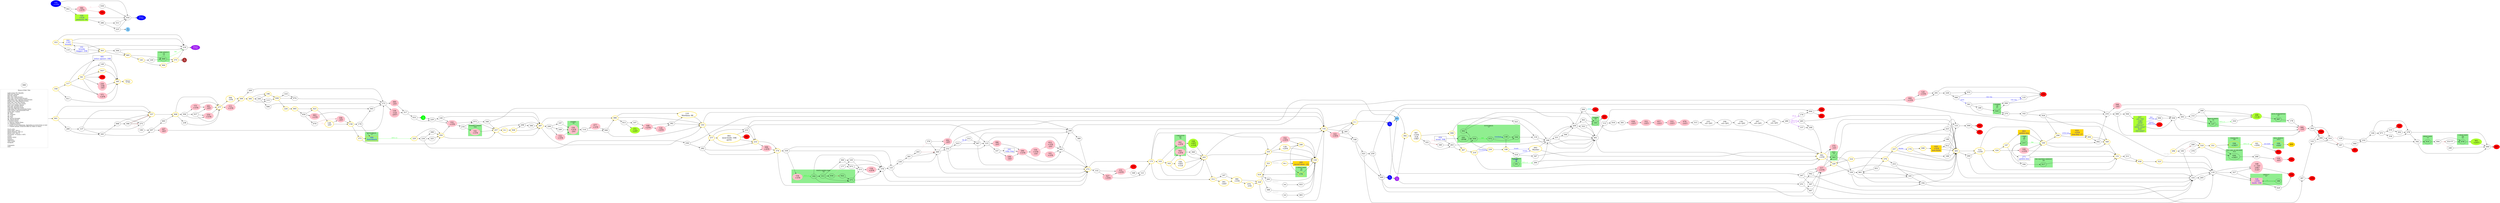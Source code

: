 digraph "Fighting Fantasy: House of Hell" {
	// graph defaults
	rankdir=LR
	mclimit=20
	nodesep=.3 // changes horizontal separation of nodes
	ranksep=.4 // changes vertical separation of nodes
	node [height=.7
		width=.7
		shape=ellipse]
	edge[weight=5]

	// a box for a graph label
	// note that you can override the defaults set above
	myTitle [label = "House of Hell: Title\n\n \
		Light Green Fill: Benefits\l \
		Pink Fill: Damage\l \
		Red Fill: Death\l \
		Blue Text: Items/Events\l \
		Blue Line: Forced Items/Events\l \
		Light Blue Line: Optional Items/Events\l \
		Purple Line: Dice Related Events\l \
		Pink Line: Stat Test Passed\l \
		Brown Line: Stat Test Failed\l \
		Grey Line: Hidden Option\l \
		Red Line: Possible Error\l \
		Gold Fill: Required Nodes\l \
		Light Blue Fill: Recommended Nodes\l \
		Gold Outline: Recommended Path\l \
		Green Box: Combat\l \
		SK: Skill\l \
		ST: Stamina\l \
		LK: Luck\l \
		FR: Fear\l \
		AT: Attack Strength\l \
		AR: Attack Round\l \
		*: Positive Status\l \
		**: Special Combat Rules\l \
		***: Negative Status\l \
		?: Chance of this happening, depending on instructions in text\l \
		+: Combat penalty (could be offset by skills or items)\l\l \
		Starts with:\l \
		Initial Skill: 1d6+6 \l \
		Initial Stamina: 2d6+12\l \
		Initial Luck: 1d6+6\l \
		Provisions: 10 meals (+4ST)\l \
		sword\l \
		leather armor\l \
		lantern\l \
		tinderbox\l \
		2d6+6 gold\l \
		backpack\l\l \
		Comments:\l \
		none\l"
		color = "gray"
		shape = "box"
		width = "6"]

	subgraph Required {
		node [style = "filled" color = "gold" fillcolor = "gold" fontcolor = "blue" shape = "rect"]
		295
		035
		003
		010
		400 [fontcolor = "black" shape = "octagon"]
	}

	subgraph Optional {
		node [style = "filled" color = "cadetblue1" fillcolor = "cadetblue1" fontcolor = "blue" shape = "rect"]
	}

	subgraph Required2 {
		node [style = "filled" color = "gold2" fillcolor = "gold2" fontcolor = "blue" shape = "rect"]
	}

	subgraph Recommended {
		node [penwidth=3 color = "gold"]
		001
		357
		008
		277
		394
		309
		395
		196
		028
		224
		005
		023
		128
		158
		373
		399
		220

		350
		257
		358.2
		358
		117
		341
		161
		385
		Return
		026
		287
		086
		110
		193
		377
		083
		233
		374
		272
		175
		103
		163
		226
		243
		312
		261
		380
		070
		329
		335
		139
		246
		170
		019
		321
		088.2
		295
		159
		132
		353.1
		353
		292
		303
		085
		145
		064
		375
		392
		397
		006
		367
		210
		230
		198
		093
		393
		320
		310
		276
		237
		174
		048
		035
		293
		113
		324
		147
		003
		160
		294
		010
		204
		349
		131
		058
		323
		296
		318
		351
		336
		181
		109
		400
	}

	subgraph Combat {
		style = "filled" color = "palegreen2"
		
		subgraph cluster_HUNCHBACK {
			label = "HUNCHBACK\n 7/7"
			399 [shape = "rect" fontcolor = "blue" label = "\N\n hunchback"]
		}
		
		subgraph cluster_ZOMBIE {
			label = "ZOMBIE\n 7/6"
			236 [style = "filled" color = "pink" label = "\N\n +2FR\n -2ST"]
		}
		
		subgraph cluster_INVISIBLE_ENEMY {
			label = "INVISIBLE ENEMY\n 10/4"
			142 [style = "filled" color = "pink" label = "\N\n +1FR"]
		}
		
		subgraph cluster_WHITE_HAIRED_MAN {
			label = "WHITE-HAIRED MAN\n 7/9"
			154 [style = "filled" color = "pink" label = "\N\n +1FR"]
			162
			313
			034
			022
			271
		}
		
		subgraph cluster_ZOMBIE2 {
			label = "2 ZOMBIE\n 7/6\n 6/6"
			020
		}
		
		subgraph cluster_SKELETON {
			label = "2 SKELETON\n 6/6\n 7/6"
			041 [style = "filled" color = "pink" label = "\N\n +2FR"]
			043 [style = "filled" color = "pink" label = "\N\n +2FR"]
		}
		
		subgraph cluster_GREAT_DANE {
			label = "2 GREAT DANE\n 7/6\n 6/6"
			170
		}

		subgraph cluster_FIRE_SPRITE {
			label = "2 FIRE SPRITE**\n 7/4\n 7/3"
			009
		}
		
		subgraph cluster_BATS {
			label = "BATS\n 4/4"
			343
		}

		subgraph cluster_THE_MASTERS_SERVENT {
			label = "THE MASTER'S SERVENT\n 8/9"
			017
		}

		subgraph cluster_MAN {
			label = "2 MAN\n 7/8\n 8/9"
			215
		}

		subgraph cluster_FRANKLINS {
			label = "FRANKLINS\n 8/8"
			336 [label = "\N\n +3AT?"]
		}

		subgraph cluster_HELL_DEMON {
			label = "HELL DEMON\n 14/12"
			109 [label = "\N\n +6AT"]
		}

		subgraph cluster_THE_EARL_OF_DRUMER {
			label = "THE EARL OF DRUMER\n 9/10"
			030 [label = "\N\n +3AT?"]
		}
		
		subgraph cluster_GHOUL {
			label = "GHOUL**\n 8/7"
			126 [shape = "rect" fontcolor = "blue" style = "filled" color = "pink" label = "\N\n +2FR\n knife: 3SK"]
			186
		}
		
		subgraph cluster_GREAT_DANE2 {
			label = "GREAT DANE\n 7/5"
			014
		}
		
		subgraph cluster_GREAT_DANE3 {
			label = "2 GREAT DANE\n 6/6\n 6/5"
			078
		}

		subgraph cluster_MAN_IN_WHITE {
			label = "MAN IN WHITE\n 7/9"
			127
		}
		
		subgraph cluster_DEVIL_WORSHIPPER {
			label = "DEVIL-WORSHIPPER\n 8/7"
			087
		}
		
		subgraph cluster_LEADER {
			label = "LEADER\n 8/9"
			143
		}
		
		subgraph cluster_HUNCHBACK2 {
			label = "HUNCHBACK\n 7/7"
			183 [label = "\N\n -2ESK"]
			056
			302
			164
			072
			138
		}
		
		subgraph cluster_HUNCHBACK3 {
			label = "HUNCHBACK\n 7/7"
			191
		}
	}

	subgraph Death {
		node [style = "filled" color = "red"]
		007
		052
		067
		082
		171
		172
		180
		182
		201
		219
		245
		254
		274
		301
		326
		328
		331
		362
		365
		396
	}

	subgraph Boost {
		node [style = "filled" color = "greenyellow"]
		010 [shape = "rect" fontcolor = "blue" label = "\N\n +2LK\n iron key: 27"]
		035 [shape = "rect" fontcolor = "blue" label = "\N\n +3LK\n kris knife"]
		070 [label = "\N\n -1FR"]
		156 [shape = "rect" fontcolor = "blue" label = "\N\n +2LK\n pentacle: 66"]
		208 [label = "\N\n +1LK"]
		226 [label = "\N\n +4ST\n +1LK"]
		227 [shape = "rect" fontcolor = "blue" label = "\N\n +0~7ST\n -1SK?\n -2FR?\n cheese?\n white wine?\n fish?\n red wine?"]
		261 [label = "\N\n +4ST"]
		292 [shape = "rect" fontcolor = "blue" label = "\N\n +3ST\n brandy"]
		338 [label = "\N\n +4ST\n +1LK"]
		372 [label = "\N\n +2ST"]
		383 [label = "\N\n +2ST?"]
		394 [label = "\N\n -1FR"]
	}

	subgraph Damage {
		node [style = "filled" color = "pink"]
		027 [label = "\N\n +3FR"]
		038 [label = "\N\n -1ST?"]
		053 [label = "\N\n +1FR\n -2ST"]
		057 [label = "\N\n -1ST?"]
		063 [label = "\N\n +1FR"]
		069 [label = "\N\n +1FR"]
		076 [label = "\N\n -1ST?"]
		077 [label = "\N\n +1FR"]
		098 [label = "\N\n +3FR"]
		100 [label = "\N\n +1FR"]
		101 [label = "\N\n +1FR"]
		104 [label = "\N\n -4ST"]
		106 [label = "\N\n -2ST"]
		111 [label = "\N\n +1FR"]
		113 [label = "\N\n +1FR"]
		120 [label = "\N\n +1FR"]
		124 [label = "\N\n +2FR"]
		128 [label = "\N\n -2ST"]
		134 [label = "\N\n +2FR"]
		136 [label = "\N\n -1LK\n -2ST?"]
		139 [label = "\N\n +2FR"]
		148 [label = "\N\n -1~3ST\n -2SK?\n -1LK?"]
		150 [label = "\N\n +1FR\n -1ST"]
		151 [label = "\N\n +1FR"]
		152 [label = "\N\n +1FR"]
		168 [label = "\N\n +2FR"]
		181 [label = "\N\n +3FR"]
		199 [label = "\N\n -3ST"]
		217 [label = "\N\n +1FR"]
		222 [label = "\N\n +3FR"]
		231 [label = "\N\n +2FR"]
		250 [label = "\N\n +1FR"]
		256 [label = "\N\n -1SK\n -3ST"]
		262 [label = "\N\n -2ST"]
		267 [label = "\N\n -4ST"]
		290 [label = "\N\n +1FR"]
		332 [label = "\N\n +1FR"]
		333 [label = "\N\n -1ST?"]
		352 [label = "\N\n -1ST?"]
		354 [label = "\N\n +3FR"]
		360 [label = "\N\n -2ST"]
		366 [label = "\N\n -1ST"]
		370 [label = "\N\n -1ST"]
		371 [label = "\N\n +2FR"]
		380 [label = "\N\n +1FR"]
		384 [label = "\N\n +2FR"]
		386 [label = "\N\n -2ST"]
		391 [label = "\N\n -2ST"]
		393 [label = "\N\n +1FR"]
		397 [label = "\N\n +1FR\n -1LK\n -1SK?"]
		398 [label = "\N\n -3ST"]
	}

	subgraph Key_Item {
		node [fontcolor = "blue" shape = "rect"]
		003 [label = "\N\n golden key"]
		050 [label = "\N\n wood: 3SK"]
		081 [label = "\N\n letter opener: 3SK"]
		083 [label = "\N\n meat-knife: 3SK\n garlic"]
		093 [label = "\N\n Murder"]
		110 [label = "\N\n Mordana: 88"]
		192 [label = "\N\n brandy\n dagger: 2SK"]
		242 [label = "\N\n ruby ring"]
		273 [label = "\N\n golden key"]
		295 [label = "\N\n secret door: -10"]
	}

	subgraph Azazel {
		node [style = "filled" color = "green" fontcolor="white" fixedsize = true label = "To\n 358"]
		358 [label = "\N"]
		358.1
		358.2
		Return [label = "Return\n to Text" fixedsize = false]
	}

	subgraph Mordana {
		node [label = "088"]
		088.1
		088.2
		088.3
	}

	subgraph Drawing_Room {
		node [style = "filled" color = "purple" fontcolor="white" fixedsize = true label = "To\n 353"]
		353 [label = "\N"]
		353.1
		353.2
		Return2 [label = "Return\n to Text" fixedsize = false]
	}

	subgraph Drawing_Room_Trap {
		node [style = "filled" color = "brown" fontcolor="white" fixedsize = true label = "To\n 392"]
		392 [label = "\N"]
		392.1
	}

	subgraph Study_Secret {
		node [style = "filled" color = "skyblue1" fixedsize = true label = "To\n 241"]
		241 [label = "\N"]
		241.1
	}

	subgraph Study {
		node [style = "filled" color = "blue" fontcolor="white" fixedsize = true label = "To\n 195"]
		195 [label = "\N\n +1FR" fixedsize = false]
		195.1
		195.2
		Return3 [label = "Return\n to Text" fixedsize = false]
	}

	subgraph Torture {
		235 [label = "\N\n +0~5PT"]
		194 [label = "\N\n +0~5PT"]
		130 [label = "\N\n +0~5PT"]
		297 [label = "\N\n +0~5PT"]
		141 [label = "\N\n +0~5PT"]
	}

	{
		rank = same
		001
		358
		353
		195
	}
	/*
	{
		rank = same
		061
		165
	}
	*/
	myTitle -> 001
	001 -> 357
	001 -> 275
	001 -> 289
	002 -> 200
	002 -> 272
	003 -> 160
	004 -> 396
	004 -> 201
	005 -> 023
	005 -> 059
	006 -> 367
	006 -> 025
	007
	008 -> 277
	008 -> 304
	008 -> 238
	009 -> 218 [color = "green" fontcolor = "green" label = "flee"]
	009 -> 375
	010 -> 204
	011 -> 385
	012 -> 133
	012 -> 293
	013 -> 372
	013 -> 107
	014 -> 094
	015 -> 212 [color = "blue" fontcolor = "blue" label = "key"]
	015 -> 047
	016 -> 381
	017 -> 131
	018 -> 191 [color = "blue" fontcolor = "blue" label = "weapon"]
	018 -> 093 [color = "blue" fontcolor = "blue" label = "brandy"]
	018 -> 347
	019 -> 388
	019 -> 321
	019 -> 283
	020 -> 270
	020 -> 090
	021 -> 259
	021 -> 118
	022 -> 271
	023 -> 045
	023 -> 128
	024 -> 349
	024 -> 294
	024 -> 216
	025 -> 116
	026 -> 298
	026 -> 287
	027 -> 231
	027 -> 121
	028 -> 224
	028 -> 074
	028 -> 319
	029 -> 254
	030 -> 288
	031 [label = "\N***"]
	031 -> 078
	032 -> 326
	033 -> 358.1 -> 229
	033 -> 229
	034 -> 177 [color = "pink" fontcolor = "pink" label = "SK"]
	034 -> 022 [color = "brown"]
	035 -> 293
	035 -> 012
	036 -> 305
	036 -> 366
	037 -> 277
	037 -> 391
	037 -> 250
	038 -> 352
	039 -> 054
	040 -> 086
	040 -> 193
	041 -> 338
	041 -> 243
	042 -> 316
	042 -> 217
	043 -> 368
	044 -> 227
	044 -> 036
	045 -> 173
	046 -> 361 [color = "blue" fontcolor = "blue" label = "garlic"]
	046 -> 135 [color = "blue" fontcolor = "blue" label = "ruby ring"]
	046 -> 032
	047 -> 200
	047 -> 123
	047 -> 272
	048 -> 035
	049 -> 195.1
	049 -> 307
	049 -> 217
	050 -> 183
	050 -> 263
	//051 -> 061
	051 -> 276
	052
	053 -> 002
	054 -> Return3
	055 -> 159
	056 -> 072 [color = "green" fontcolor = "green" label = "3AR"]
	057 -> 333
	058 -> 118
	058 -> 323
	059 -> 079
	059 -> 023
	059 -> 063
	060 -> 007
	061 -> 051 [dir = both color = "grey:black" fontcolor = "grey" label = "secret door"]
	061 -> 165 [dir = both]
	061 -> 356
	061 -> 293
	062 -> 156
	062 -> 384
	063 -> 158
	064 -> 375
	065 -> 159
	066 -> 232
	067
	068 -> 306
	068 -> 357
	069 -> 291
	069 -> 120
	070 -> 329
	071 -> 214
	071 -> 334
	072 -> 138 [color = "blue" fontcolor = "blue" label = "hunchback"]
	072 -> 164
	073 -> 257
	073 -> 346
	074 -> 173
	075 -> 378
	075 -> 213
	076 -> 315
	077 -> 040
	078 -> 383
	079 -> 106 [color = "brown"]
	079 -> 128 [color = "pink" fontcolor = "pink" label = "ISK"]
	080 -> 187
	080 -> 314
	081 -> 385
	082
	083 -> 362
	083 -> 255
	083 -> 233
	084 -> 036
	085 -> 009
	085 -> 145
	086 -> 013
	086 -> 110
	086 -> 193
	087 -> 178
	088.1 -> 065
	088.2 -> 295
	088.3 -> 055
	089 -> 305
	089 -> 044
	089 -> 366
	090 -> 135 [color = "blue" fontcolor = "blue" label = "ruby ring"]
	090 -> 326
	091 -> 112
	091 -> 393
	092 -> 216
	092 -> 349
	093 -> 393
	093 -> 166
	094 -> 078
	094 -> 240 [color = "pink" fontcolor = "pink" label = "LK"]
	094 -> 031 [color = "brown"]
	095 -> 008
	096 -> 173
	097 -> 316
	097 -> 217
	098 -> 374
	099 -> 082
	099 -> 067
	100 -> 131
	100 -> 160
	101 -> 002
	102 -> 216
	102 -> 024
	103 -> 163
	103 -> 041
	103 -> 243
	104 -> 180
	105 -> 378
	105 -> 213
	106 -> 158
	107 -> 168
	108 -> 021
	108 -> 049
	109 -> 400
	110 -> 193
	111 -> 309
	112 -> 004
	112 -> 016
	113 -> 131
	113 -> 160
	113 -> 324
	114 -> 077
	114 -> 040
	115 -> 028
	116 -> 091
	116 -> 166
	117 -> 081
	117 -> 341
	117 -> 371
	118 -> 327
	118 -> 126
	118 -> 148
	119 -> 192
	119 -> 303
	120 -> 291
	121 -> 175
	122 -> 314
	122 -> 080
	122 -> 328
	123 -> 386
	123 -> 337
	123 -> 002
	124 -> 382
	125 -> 239
	125 -> 272
	126 -> 029
	126 -> 186 [dir = both color = "green:black" fontcolor = "green" label = "2L"]
	127 -> 359 [color = "green" fontcolor = "green" label = "EST<=2"]
	127 -> 366
	128 -> 106
	128 -> 158
	129 -> 232
	130 -> 297
	131 -> 211
	131 -> 058
	132 -> 353.1
	132 -> 285
	132 -> 222
	133 -> 099
	134 -> 378
	135 -> 326
	136 -> 317
	137 -> 345
	137 -> 275
	137 -> 357
	138 -> 198
	138 -> 164
	139 -> 246
	139 -> 159
	140 -> 332
	140 -> 287
	141 -> 280
	142 -> 257
	143 -> 301
	144 -> 071
	144 -> 278
	145 -> 169
	145 -> 064
	146 -> 133
	146 -> 293
	147 -> 184
	147 -> 003
	148 -> 254
	149 -> 385
	150 -> 101 [color = "pink" fontcolor = "pink" label = "LK"]
	150 -> 053 [color = "brown"]
	151 -> 391
	151 -> 277
	152 -> 236
	153 -> 208
	153 -> 268
	154 -> 162 [color = "green" fontcolor = "green" label = "EST<=5"]
	155 -> 231
	155 -> 027
	156 -> 286
	156 -> 054
	157 -> 248
	158 -> 179
	158 -> 373
	159 -> 132
	160 -> 092
	160 -> 294
	160 -> 349
	161 [label = "\N*"]
	161 -> 385
	162 -> 271
	162 -> 313
	162 -> 378
	163 -> 226
	163 -> 043
	163 -> 243
	164 -> 116
	//165 -> 061
	165 -> 356
	165 -> 293
	166 -> 221
	166 -> 209
	166 -> 091
	167 -> 380
	168 -> 124
	168 -> 382
	169 -> 009
	170 -> 159
	170 -> 019
	171
	172
	173 -> 136
	173 -> 360
	174 -> 048
	174 -> 293
	175 -> 312
	175 -> 335
	175 -> 103
	175 -> 132
	176 -> 004
	177 -> 075
	177 -> 105
	178 -> 366
	179 -> 399
	179 -> 045
	180
	181 -> 109 [color = "blue" fontcolor = "blue" label = "kris knife"]
	181 -> 052
	182
	183 -> 056
	184 -> 017
	184 -> 215
	185 -> 379 [color = "pink" fontcolor = "pink" label = "LK"]
	185 -> 206 [color = "brown"]
	185 -> 316
	//186 -> 126
	187 -> 365
	187 -> 066 [color = "grey" fontcolor = "grey" label = "pentacle"]
	188 -> 133
	188 -> 293
	189 -> 020
	190 -> 207
	191 -> 284 [color = "green" fontcolor = "green" label = "EST<=5"]
	192 -> 303
	192 -> 218
	193 -> 132
	193 -> 377
	193 -> 233
	194 -> 130
	195.1 -> 353.2
	195.2 -> 247
	195.1 -> 241
	195.2 -> 241
	195 -> 062
	195 -> 054
	196 -> 028
	197 -> 236
	198 -> 018
	198 -> 093 [color = "blue" fontcolor = "blue" label = "brandy"]
	199 -> 290
	200 -> 069
	200 -> 389
	201
	202 -> 278
	203 -> 376 [color = "pink" fontcolor = "pink" label = "LK"]
	203 -> 369 [color = "brown"]
	204 -> 092
	204 -> 349
	205 -> 118
	206 -> 318
	207 -> 095
	207 -> 267
	208 -> 087
	209 -> 322
	209 -> 266
	209 -> 363
	209 -> 091
	210 -> 230 [color = "blue" fontcolor = "blue" label = "hunchback"]
	210 -> 393
	210 -> 166
	211 -> 058
	212 -> 047
	213 -> 134
	213 -> 378
	214 -> 245
	214 -> 202
	215 -> 160 [color = "green" fontcolor = "green" label = "flee"]
	215 -> 273
	216 -> 398
	216 -> 089
	217 -> 370
	217 -> 320
	217 -> 343
	218 -> Return2
	219
	220 -> 350
	220 -> 234
	221 -> 344
	221 -> 209
	221 -> 091
	222 -> 353.1
	222 -> 285
	222 -> 108
	223 -> 133
	223 -> 293
	224 -> 005
	225 -> 241.1
	225 -> 054
	226 -> 243
	226 -> 043
	227 -> 172 [color = "blue" fontcolor = "blue" label = "cheese/\n white wine"]
	227 -> 084 [color = "blue" fontcolor = "blue" label = "fish/\n red wine"]
	227 -> 036
	228 -> 032
	228 -> 046
	229 -> 140
	229 -> 332
	230 -> 198
	230 -> 302
	231 -> 171 [color = "brown"]
	231 -> 348 [color = "pink" fontcolor = "pink" label = "SK"]
	232 -> 342
	232 -> 144
	233 -> 098
	233 -> 374
	234 -> 258
	234 -> 308
	234 -> 325
	235 -> 194
	236 -> 114
	237 -> 223
	237 -> 188
	237 -> 174 [color = "blue" fontcolor = "blue" label = "Murder"]
	237 -> 146
	238 -> 277
	239 -> 369
	239 -> 281
	240 -> 060
	241 -> 209
	242 -> 290
	243 -> 312
	243 -> 335
	243 -> 132
	244 -> 115
	244 -> 196
	244 -> 096
	245
	246 -> 159
	246 -> 170
	247 -> 217
	247 -> 307
	247 -> 316
	248 -> 393
	249 -> 236
	250 -> 277
	251 -> 097
	251 -> 042
	252 -> 200
	252 -> 123
	252 -> 015
	252 -> 272
	253 -> 293
	253 -> 165
	254
	255 -> 200
	255 -> 123
	255 -> 233
	256 -> 385
	257 -> 358.2 -> 026
	257 -> 298
	257 -> 287
	258 -> 132
	258 -> 282
	259 -> 049
	259 -> 118
	260 -> 113
	260 -> 316
	261 -> 380
	262 -> 241
	263 -> 367
	263 -> 056
	264 -> 314
	264 -> 080
	264 -> 328
	265 -> 248
	265 -> 293
	266 -> 182 [color = "cyan3" fontcolor = "cyan3" label = "knife"]
	266 -> 143
	267 -> 173
	268 -> 208
	268 -> 127
	269 -> 173
	270 -> 102
	271 -> 378
	271 -> 213
	272 -> 155
	272 -> 175
	273 -> 131
	273 -> 160
	274
	275 -> 357
	276 -> 253
	276 -> 237
	277 -> 394
	277 -> 111
	278 -> 342
	278 -> 060
	279 -> 073
	279 -> 142
	280 -> 265 [color = "purple" fontcolor = "purple" label = "PT>=12"]
	280 -> 157 [color = "purple" fontcolor = "purple" label = "PT=8~11"]
	280 -> 176 [color = "purple" fontcolor = "purple" label = "PT<8"]
	281 -> 369
	281 -> 203
	282 -> 377
	282 -> 098
	282 -> 374
	283 -> 088.3 [color = "grey" fontcolor = "grey" label = "Mordana"]
	283 -> 159
	284 -> 393
	284 -> 166
	285 -> 353.1
	285 -> 108
	286 -> 225
	286 -> 311
	287 -> 299
	287 -> 086
	287 -> 193
	288 -> 104
	289 -> 345
	289 -> 137
	290 -> 002
	290 -> 150
	291 -> 326
	291 -> 228
	292 -> 192
	292 -> 303
	292 -> 218
	293 -> 113
	293 -> 260
	293 -> 316
	294 -> 010 [color = "blue" fontcolor = "blue" label = "golden key"]
	294 -> 204
	295 -> 159
	296 -> 318
	296 -> 185
	297 -> 141
	298 -> 390
	298 -> 287
	299 -> 249
	299 -> 197
	299 -> 152
	300 -> 075
	300 -> 105
	301
	302 -> 393
	302 -> 166
	303 -> 085
	303 -> 364
	304 -> 151
	304 -> 037
	304 -> 250
	305 -> 127
	305 -> 153
	306 -> 190 [color = "pink" fontcolor = "pink" label = "LK"]
	306 -> 357 [color = "brown:black"]
	306 -> 275 [color = "brown:black"]
	307 -> 217
	307 -> 316
	308 -> 350
	309 -> 269
	309 -> 395
	//310 -> 320
	310 -> 276
	311 -> 054
	312 -> 261
	312 -> 167
	313 -> 034
	313 -> 300
	313 -> 271
	314 -> 129 [color = "pink" fontcolor = "pink" label = "LK"]
	314 -> 187 [color = "brown"]
	315 -> 235
	316 -> 205
	316 -> 118
	317 -> 287
	317 -> 033
	318 -> 030
	318 -> 351
	319 -> 074
	320 -> 293
	320 -> 330
	320 -> 310 [dir = both color = "grey:black" fontcolor = "grey" label = "secret door"]
	321 -> 088.2 [color = "grey" fontcolor = "grey" label = "Mordana"]
	321 -> 159
	322 -> 143
	322 -> 091
	323 -> 296 [color = "grey" fontcolor = "grey" label = "iron key"]
	323 -> 118
	324 -> 147
	324 -> 100
	325 -> 350
	326
	327 -> 148
	327 -> 126
	328
	329 -> 335
	329 -> 132
	330 -> 165
	330 -> 356
	330 -> 061
	331
	332 -> 073
	332 -> 279
	333 -> 076
	334 -> 278
	335 -> 159
	335 -> 139
	335 -> 354
	336 -> 181 [color = "green" fontcolor = "green" label = "EST<=6"]
	337 -> 242
	337 -> 199
	338 -> 243
	339 -> 154
	339 -> 125
	339 -> 252
	340 -> 263
	341 -> 149
	341 -> 274
	341 -> 256
	341 -> 161
	341 -> 081
	341 -> 371
	342 -> 060
	342 -> 014
	343 -> 293
	343 -> 330
	344 -> 209
	344 -> 091
	345 -> 207
	345 -> 068
	346 -> 257
	346 -> 132
	347 -> 091
	348 -> 121
	349 -> 131
	350 -> 332
	350 -> 257
	351 -> 336
	351 -> 030
	352 -> 057
	353.1 -> 392
	353.2 -> 392
	353.1 -> 195.2
	353.2 -> 251
	353 -> 119
	353 -> 218
	353 -> 292
	354 -> 159
	354 -> 246
	355 -> 050 [color = "pink" fontcolor = "pink" label = "LK"]
	355 -> 340 [color = "brown"]
	355 -> 263
	356 -> 387
	356 -> 293
	357 -> 008
	358 -> 117
	358 -> 011
	359 -> 208
	360 -> 317
	361 -> 189
	361 -> 270
	361 -> 090
	362
	363 -> 143
	363 -> 091
	364 -> 218
	364 -> 085
	365
	366 -> 264
	367 -> 210
	368 -> 243
	369 -> 262
	369 -> 252
	369 -> 272
	370 -> 293
	371 -> 385
	372 -> 168
	373 -> 350
	373 -> 399
	374 -> 339
	374 -> 272
	375 -> 392.1
	375 -> 218
	376 -> 262
	376 -> 369
	377 -> 083
	377 -> 255
	377 -> 233
	378 -> 125
	378 -> 272
	379 -> 318
	380 -> 070
	380 -> 329
	381 -> 038
	382 -> 110
	382 -> 193
	383 -> 060
	384 -> 331 [color = "brown"]
	384 -> 039 [color = "pink" fontcolor = "pink" label = "SK"]
	385 -> Return
	386 -> 290
	387 -> 122
	387 -> 219
	388 -> 088.1 [color = "grey" fontcolor = "grey" label = "Mordana"]
	388 -> 159
	389 -> 272
	390 -> 287
	391 -> 277
	392 -> 397
	393 -> 370
	393 -> 320
	393 -> 343
	394 -> 309
	395 -> 196
	395 -> 115
	395 -> 244
	396
	397 -> 006
	397 -> 355
	398 -> 264
	399 -> 220 [color = "green" fontcolor = "green" label = "EST<=4"]
	400



	

	001 [fontsize=20]
	002 [fontsize=20]
	003 [fontsize=20]
	004 [fontsize=20]
	005 [fontsize=20]
	006 [fontsize=20]
	007 [fontsize=20]
	008 [fontsize=20]
	009 [fontsize=20]
	010 [fontsize=20]
	011 [fontsize=20]
	012 [fontsize=20]
	013 [fontsize=20]
	014 [fontsize=20]
	015 [fontsize=20]
	016 [fontsize=20]
	017 [fontsize=20]
	018 [fontsize=20]
	019 [fontsize=20]
	020 [fontsize=20]
	021 [fontsize=20]
	022 [fontsize=20]
	023 [fontsize=20]
	024 [fontsize=20]
	025 [fontsize=20]
	026 [fontsize=20]
	027 [fontsize=20]
	028 [fontsize=20]
	029 [fontsize=20]
	030 [fontsize=20]
	031 [fontsize=20]
	032 [fontsize=20]
	033 [fontsize=20]
	034 [fontsize=20]
	035 [fontsize=20]
	036 [fontsize=20]
	037 [fontsize=20]
	038 [fontsize=20]
	039 [fontsize=20]
	040 [fontsize=20]
	041 [fontsize=20]
	042 [fontsize=20]
	043 [fontsize=20]
	044 [fontsize=20]
	045 [fontsize=20]
	046 [fontsize=20]
	047 [fontsize=20]
	048 [fontsize=20]
	049 [fontsize=20]
	050 [fontsize=20]
	051 [fontsize=20]
	052 [fontsize=20]
	053 [fontsize=20]
	054 [fontsize=20]
	055 [fontsize=20]
	056 [fontsize=20]
	057 [fontsize=20]
	058 [fontsize=20]
	059 [fontsize=20]
	060 [fontsize=20]
	061 [fontsize=20]
	062 [fontsize=20]
	063 [fontsize=20]
	064 [fontsize=20]
	065 [fontsize=20]
	066 [fontsize=20]
	067 [fontsize=20]
	068 [fontsize=20]
	069 [fontsize=20]
	070 [fontsize=20]
	071 [fontsize=20]
	072 [fontsize=20]
	073 [fontsize=20]
	074 [fontsize=20]
	075 [fontsize=20]
	076 [fontsize=20]
	077 [fontsize=20]
	078 [fontsize=20]
	079 [fontsize=20]
	080 [fontsize=20]
	081 [fontsize=20]
	082 [fontsize=20]
	083 [fontsize=20]
	084 [fontsize=20]
	085 [fontsize=20]
	086 [fontsize=20]
	087 [fontsize=20]
	088 [fontsize=20]
	089 [fontsize=20]
	090 [fontsize=20]
	091 [fontsize=20]
	092 [fontsize=20]
	093 [fontsize=20]
	094 [fontsize=20]
	095 [fontsize=20]
	096 [fontsize=20]
	097 [fontsize=20]
	098 [fontsize=20]
	099 [fontsize=20]
	100 [fontsize=20]
	101 [fontsize=20]
	102 [fontsize=20]
	103 [fontsize=20]
	104 [fontsize=20]
	105 [fontsize=20]
	106 [fontsize=20]
	107 [fontsize=20]
	108 [fontsize=20]
	109 [fontsize=20]
	110 [fontsize=20]
	111 [fontsize=20]
	112 [fontsize=20]
	113 [fontsize=20]
	114 [fontsize=20]
	115 [fontsize=20]
	116 [fontsize=20]
	117 [fontsize=20]
	118 [fontsize=20]
	119 [fontsize=20]
	120 [fontsize=20]
	121 [fontsize=20]
	122 [fontsize=20]
	123 [fontsize=20]
	124 [fontsize=20]
	125 [fontsize=20]
	126 [fontsize=20]
	127 [fontsize=20]
	128 [fontsize=20]
	129 [fontsize=20]
	130 [fontsize=20]
	131 [fontsize=20]
	132 [fontsize=20]
	133 [fontsize=20]
	134 [fontsize=20]
	135 [fontsize=20]
	136 [fontsize=20]
	137 [fontsize=20]
	138 [fontsize=20]
	139 [fontsize=20]
	140 [fontsize=20]
	141 [fontsize=20]
	142 [fontsize=20]
	143 [fontsize=20]
	144 [fontsize=20]
	145 [fontsize=20]
	146 [fontsize=20]
	147 [fontsize=20]
	148 [fontsize=20]
	149 [fontsize=20]
	150 [fontsize=20]
	151 [fontsize=20]
	152 [fontsize=20]
	153 [fontsize=20]
	154 [fontsize=20]
	155 [fontsize=20]
	156 [fontsize=20]
	157 [fontsize=20]
	158 [fontsize=20]
	159 [fontsize=20]
	160 [fontsize=20]
	161 [fontsize=20]
	162 [fontsize=20]
	163 [fontsize=20]
	164 [fontsize=20]
	165 [fontsize=20]
	166 [fontsize=20]
	167 [fontsize=20]
	168 [fontsize=20]
	169 [fontsize=20]
	170 [fontsize=20]
	171 [fontsize=20]
	172 [fontsize=20]
	173 [fontsize=20]
	174 [fontsize=20]
	175 [fontsize=20]
	176 [fontsize=20]
	177 [fontsize=20]
	178 [fontsize=20]
	179 [fontsize=20]
	180 [fontsize=20]
	181 [fontsize=20]
	182 [fontsize=20]
	183 [fontsize=20]
	184 [fontsize=20]
	185 [fontsize=20]
	186 [fontsize=20]
	187 [fontsize=20]
	188 [fontsize=20]
	189 [fontsize=20]
	190 [fontsize=20]
	191 [fontsize=20]
	192 [fontsize=20]
	193 [fontsize=20]
	194 [fontsize=20]
	195 [fontsize=20]
	196 [fontsize=20]
	197 [fontsize=20]
	198 [fontsize=20]
	199 [fontsize=20]
	200 [fontsize=20]
	201 [fontsize=20]
	202 [fontsize=20]
	203 [fontsize=20]
	204 [fontsize=20]
	205 [fontsize=20]
	206 [fontsize=20]
	207 [fontsize=20]
	208 [fontsize=20]
	209 [fontsize=20]
	210 [fontsize=20]
	211 [fontsize=20]
	212 [fontsize=20]
	213 [fontsize=20]
	214 [fontsize=20]
	215 [fontsize=20]
	216 [fontsize=20]
	217 [fontsize=20]
	218 [fontsize=20]
	219 [fontsize=20]
	220 [fontsize=20]
	221 [fontsize=20]
	222 [fontsize=20]
	223 [fontsize=20]
	224 [fontsize=20]
	225 [fontsize=20]
	226 [fontsize=20]
	227 [fontsize=20]
	228 [fontsize=20]
	229 [fontsize=20]
	230 [fontsize=20]
	231 [fontsize=20]
	232 [fontsize=20]
	233 [fontsize=20]
	234 [fontsize=20]
	235 [fontsize=20]
	236 [fontsize=20]
	237 [fontsize=20]
	238 [fontsize=20]
	239 [fontsize=20]
	240 [fontsize=20]
	241 [fontsize=20]
	242 [fontsize=20]
	243 [fontsize=20]
	244 [fontsize=20]
	245 [fontsize=20]
	246 [fontsize=20]
	247 [fontsize=20]
	248 [fontsize=20]
	249 [fontsize=20]
	250 [fontsize=20]
	251 [fontsize=20]
	252 [fontsize=20]
	253 [fontsize=20]
	254 [fontsize=20]
	255 [fontsize=20]
	256 [fontsize=20]
	257 [fontsize=20]
	258 [fontsize=20]
	259 [fontsize=20]
	260 [fontsize=20]
	261 [fontsize=20]
	262 [fontsize=20]
	263 [fontsize=20]
	264 [fontsize=20]
	265 [fontsize=20]
	266 [fontsize=20]
	267 [fontsize=20]
	268 [fontsize=20]
	269 [fontsize=20]
	270 [fontsize=20]
	271 [fontsize=20]
	272 [fontsize=20]
	273 [fontsize=20]
	274 [fontsize=20]
	275 [fontsize=20]
	276 [fontsize=20]
	277 [fontsize=20]
	278 [fontsize=20]
	279 [fontsize=20]
	280 [fontsize=20]
	281 [fontsize=20]
	282 [fontsize=20]
	283 [fontsize=20]
	284 [fontsize=20]
	285 [fontsize=20]
	286 [fontsize=20]
	287 [fontsize=20]
	288 [fontsize=20]
	289 [fontsize=20]
	290 [fontsize=20]
	291 [fontsize=20]
	292 [fontsize=20]
	293 [fontsize=20]
	294 [fontsize=20]
	295 [fontsize=20]
	296 [fontsize=20]
	297 [fontsize=20]
	298 [fontsize=20]
	299 [fontsize=20]
	300 [fontsize=20]
	301 [fontsize=20]
	302 [fontsize=20]
	303 [fontsize=20]
	304 [fontsize=20]
	305 [fontsize=20]
	306 [fontsize=20]
	307 [fontsize=20]
	308 [fontsize=20]
	309 [fontsize=20]
	310 [fontsize=20]
	311 [fontsize=20]
	312 [fontsize=20]
	313 [fontsize=20]
	314 [fontsize=20]
	315 [fontsize=20]
	316 [fontsize=20]
	317 [fontsize=20]
	318 [fontsize=20]
	319 [fontsize=20]
	320 [fontsize=20]
	321 [fontsize=20]
	322 [fontsize=20]
	323 [fontsize=20]
	324 [fontsize=20]
	325 [fontsize=20]
	326 [fontsize=20]
	327 [fontsize=20]
	328 [fontsize=20]
	329 [fontsize=20]
	330 [fontsize=20]
	331 [fontsize=20]
	332 [fontsize=20]
	333 [fontsize=20]
	334 [fontsize=20]
	335 [fontsize=20]
	336 [fontsize=20]
	337 [fontsize=20]
	338 [fontsize=20]
	339 [fontsize=20]
	340 [fontsize=20]
	341 [fontsize=20]
	342 [fontsize=20]
	343 [fontsize=20]
	344 [fontsize=20]
	345 [fontsize=20]
	346 [fontsize=20]
	347 [fontsize=20]
	348 [fontsize=20]
	349 [fontsize=20]
	350 [fontsize=20]
	351 [fontsize=20]
	352 [fontsize=20]
	353 [fontsize=20]
	354 [fontsize=20]
	355 [fontsize=20]
	356 [fontsize=20]
	357 [fontsize=20]
	358 [fontsize=20]
	359 [fontsize=20]
	360 [fontsize=20]
	361 [fontsize=20]
	362 [fontsize=20]
	363 [fontsize=20]
	364 [fontsize=20]
	365 [fontsize=20]
	366 [fontsize=20]
	367 [fontsize=20]
	368 [fontsize=20]
	369 [fontsize=20]
	370 [fontsize=20]
	371 [fontsize=20]
	372 [fontsize=20]
	373 [fontsize=20]
	374 [fontsize=20]
	375 [fontsize=20]
	376 [fontsize=20]
	377 [fontsize=20]
	378 [fontsize=20]
	379 [fontsize=20]
	380 [fontsize=20]
	381 [fontsize=20]
	382 [fontsize=20]
	383 [fontsize=20]
	384 [fontsize=20]
	385 [fontsize=20]
	386 [fontsize=20]
	387 [fontsize=20]
	388 [fontsize=20]
	389 [fontsize=20]
	390 [fontsize=20]
	391 [fontsize=20]
	392 [fontsize=20]
	393 [fontsize=20]
	394 [fontsize=20]
	395 [fontsize=20]
	396 [fontsize=20]
	397 [fontsize=20]
	398 [fontsize=20]
	399 [fontsize=20]
	400 [fontsize=20]
}
